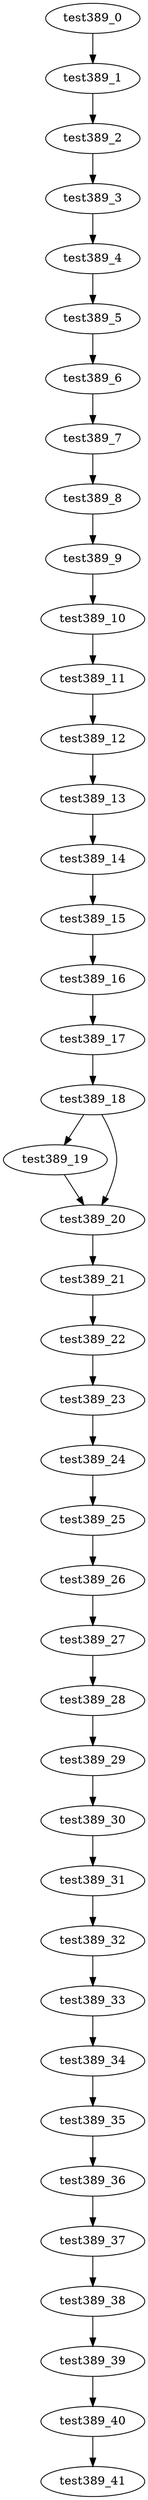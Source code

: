 digraph G {
test389_0->test389_1;
test389_1->test389_2;
test389_2->test389_3;
test389_3->test389_4;
test389_4->test389_5;
test389_5->test389_6;
test389_6->test389_7;
test389_7->test389_8;
test389_8->test389_9;
test389_9->test389_10;
test389_10->test389_11;
test389_11->test389_12;
test389_12->test389_13;
test389_13->test389_14;
test389_14->test389_15;
test389_15->test389_16;
test389_16->test389_17;
test389_17->test389_18;
test389_18->test389_19;
test389_18->test389_20;
test389_19->test389_20;
test389_20->test389_21;
test389_21->test389_22;
test389_22->test389_23;
test389_23->test389_24;
test389_24->test389_25;
test389_25->test389_26;
test389_26->test389_27;
test389_27->test389_28;
test389_28->test389_29;
test389_29->test389_30;
test389_30->test389_31;
test389_31->test389_32;
test389_32->test389_33;
test389_33->test389_34;
test389_34->test389_35;
test389_35->test389_36;
test389_36->test389_37;
test389_37->test389_38;
test389_38->test389_39;
test389_39->test389_40;
test389_40->test389_41;

}
